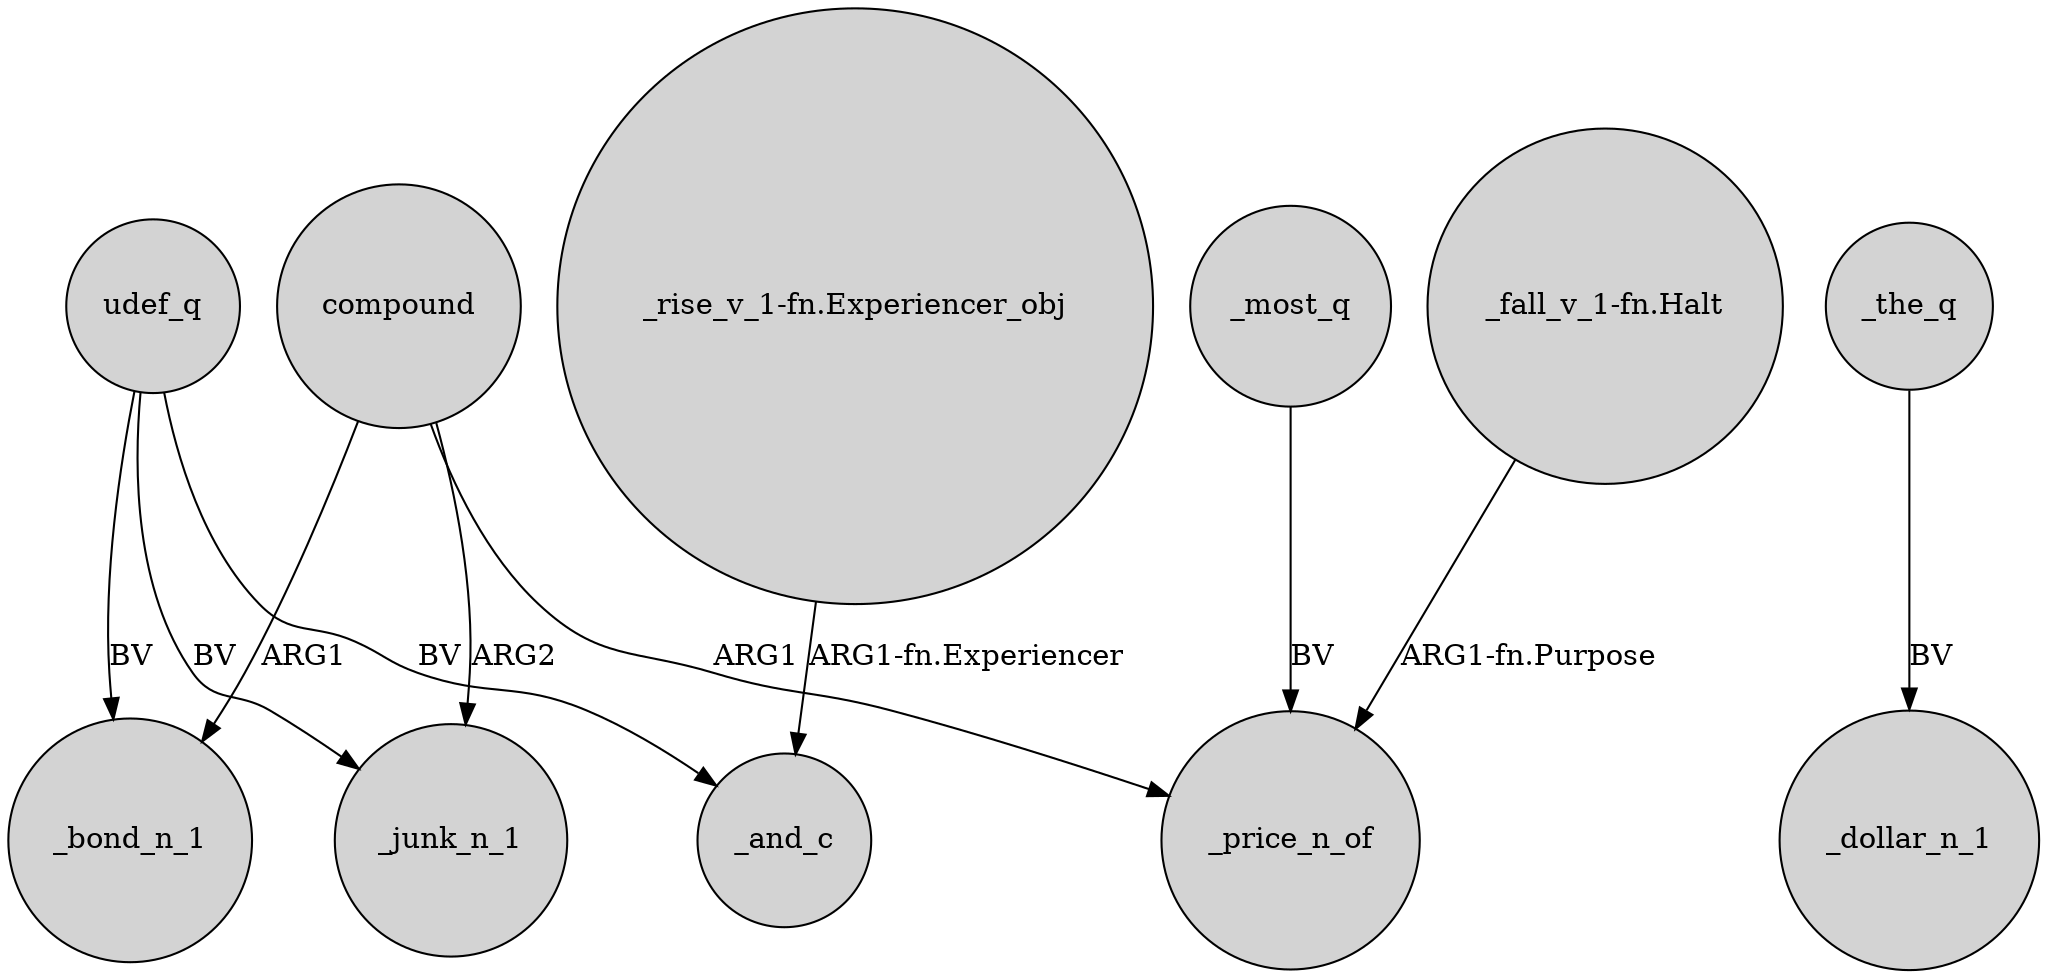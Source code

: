 digraph {
	node [shape=circle style=filled]
	udef_q -> _junk_n_1 [label=BV]
	_the_q -> _dollar_n_1 [label=BV]
	compound -> _junk_n_1 [label=ARG2]
	udef_q -> _and_c [label=BV]
	udef_q -> _bond_n_1 [label=BV]
	_most_q -> _price_n_of [label=BV]
	compound -> _price_n_of [label=ARG1]
	"_fall_v_1-fn.Halt" -> _price_n_of [label="ARG1-fn.Purpose"]
	"_rise_v_1-fn.Experiencer_obj" -> _and_c [label="ARG1-fn.Experiencer"]
	compound -> _bond_n_1 [label=ARG1]
}
